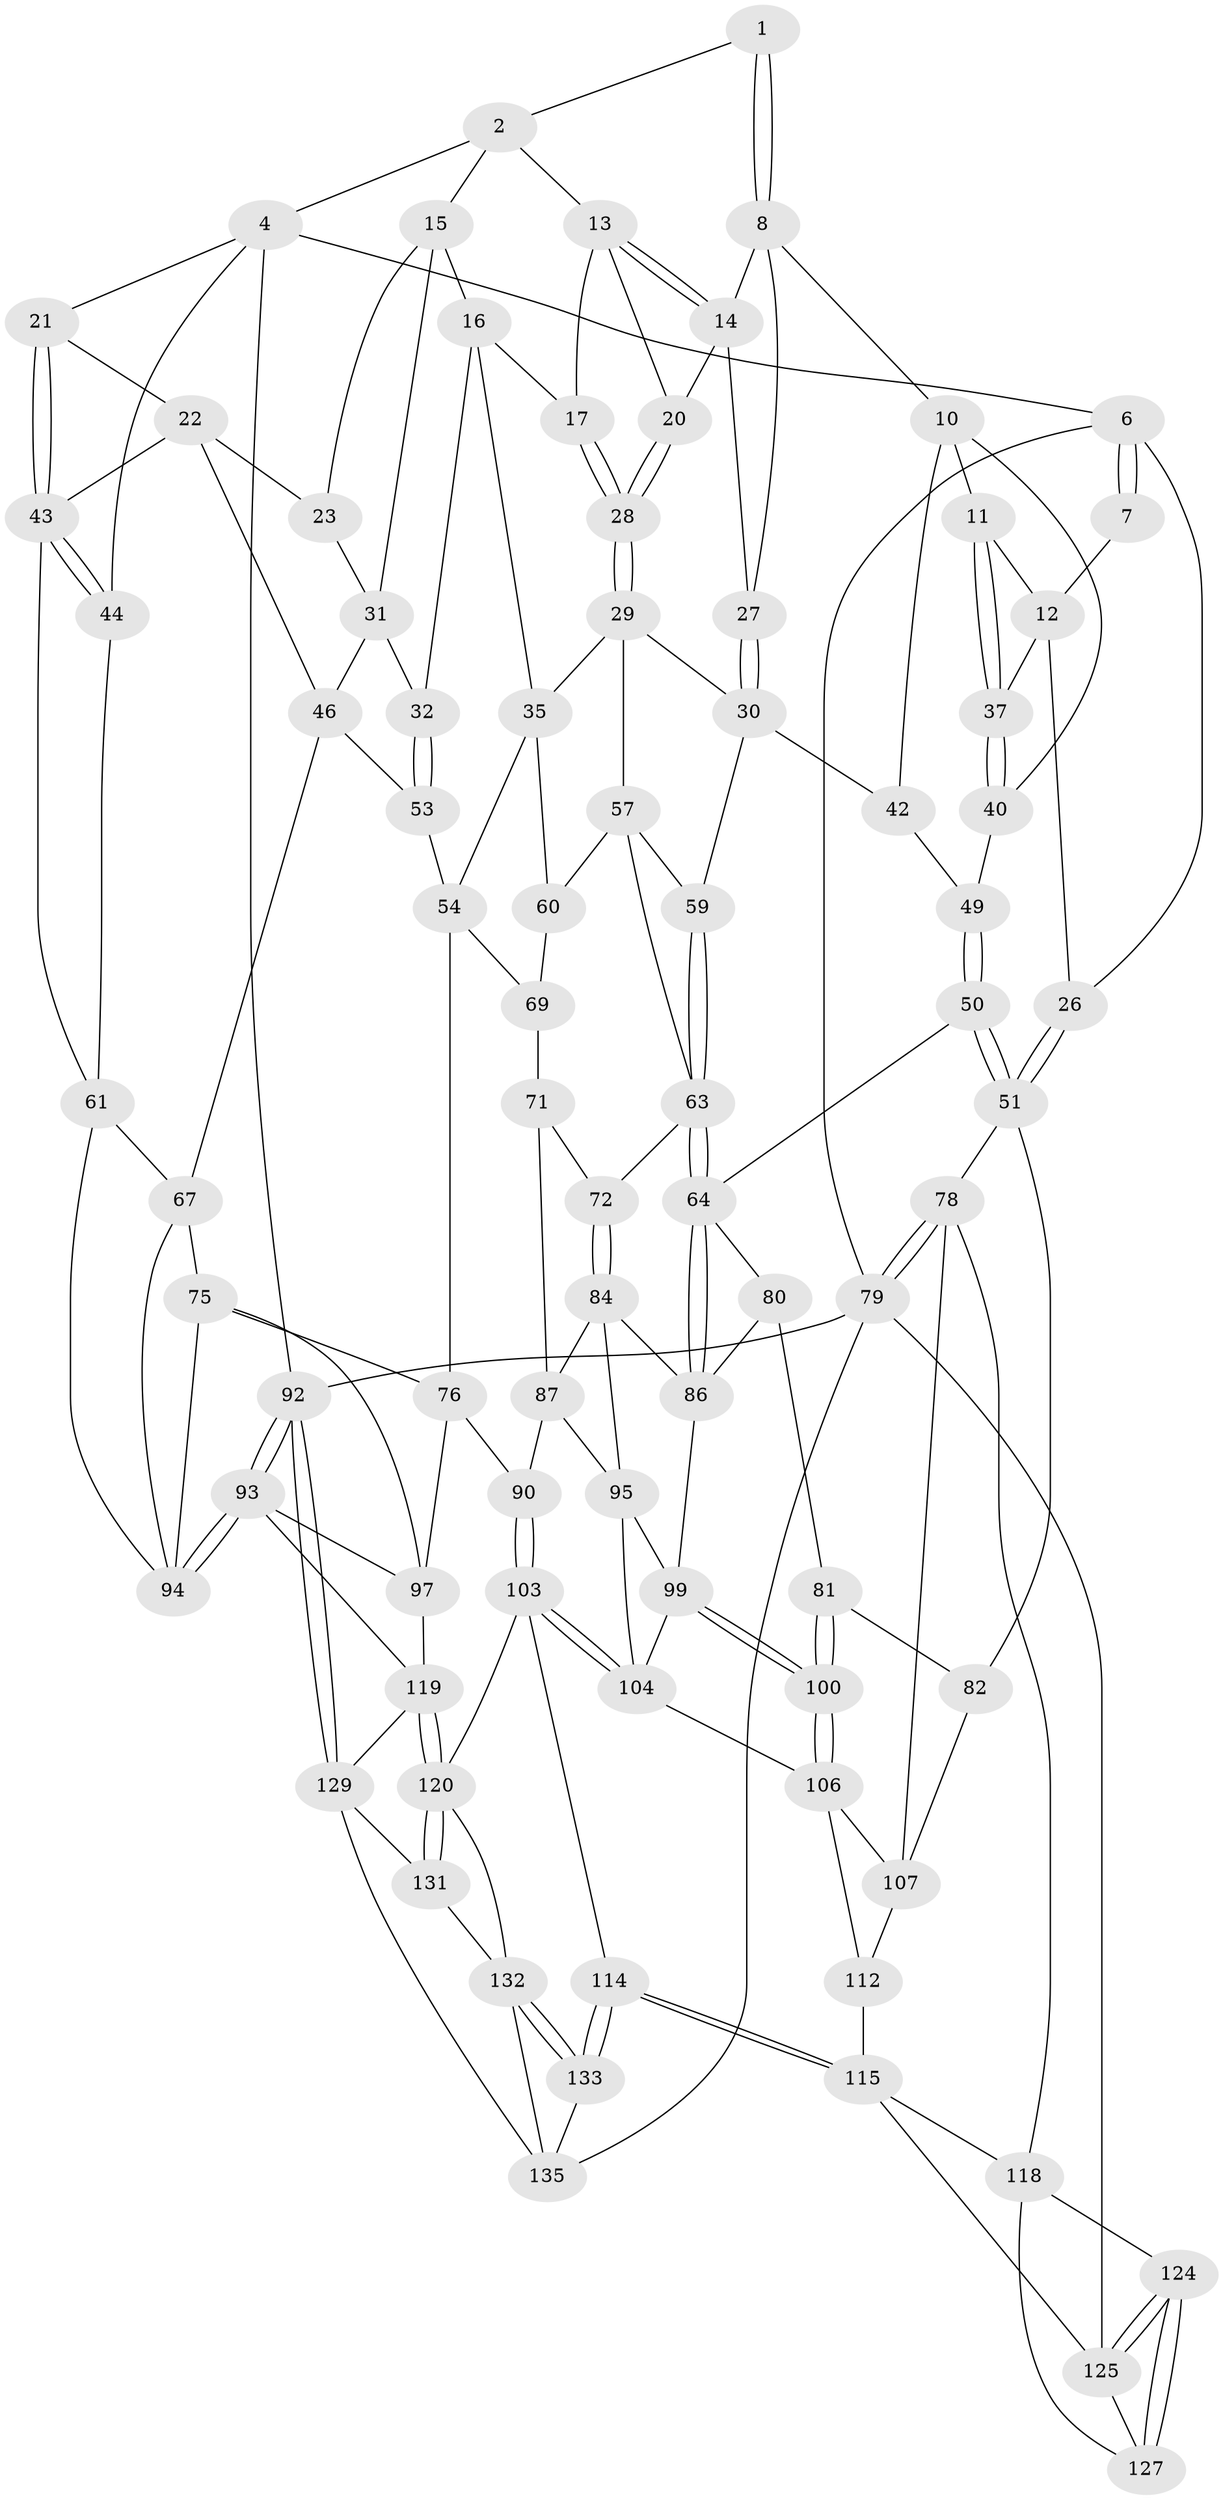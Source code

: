 // Generated by graph-tools (version 1.1) at 2025/24/03/03/25 07:24:34]
// undirected, 83 vertices, 184 edges
graph export_dot {
graph [start="1"]
  node [color=gray90,style=filled];
  1 [pos="+0.30552712525655146+0"];
  2 [pos="+0.4850297141582421+0",super="+3"];
  4 [pos="+0.7827047366180624+0",super="+5"];
  6 [pos="+0+0"];
  7 [pos="+0.13569768476396052+0"];
  8 [pos="+0.2816685247111538+0",super="+9"];
  10 [pos="+0.23811589940311242+0.07664147018903743",super="+39"];
  11 [pos="+0.23029298657053213+0.07751115739956206"];
  12 [pos="+0.15851199970513255+0.04317915781130441",super="+25"];
  13 [pos="+0.45612608956314166+0",super="+18"];
  14 [pos="+0.373536433752718+0.06622586464590809",super="+19"];
  15 [pos="+0.6101753391554731+0",super="+24"];
  16 [pos="+0.5052685963468735+0.0812005670572419",super="+33"];
  17 [pos="+0.47063202543143384+0.09741530467757088"];
  20 [pos="+0.4054155913854705+0.07525386687027773"];
  21 [pos="+0.8248448260377288+0.08612818121854661"];
  22 [pos="+0.8121047535241323+0.10314841886757577",super="+45"];
  23 [pos="+0.6724763808709759+0.037909457401855653"];
  26 [pos="+0+0"];
  27 [pos="+0.3564813848267097+0.17037768902964143"];
  28 [pos="+0.46975258106830314+0.09829774971966344"];
  29 [pos="+0.4522690655592444+0.1820536424424696",super="+36"];
  30 [pos="+0.3581203143688239+0.175517374280747",super="+41"];
  31 [pos="+0.6099335334158025+0.12787349991708843",super="+34"];
  32 [pos="+0.5788111715223295+0.16116447465820735"];
  35 [pos="+0.5153460233659825+0.21362276496760918",super="+55"];
  37 [pos="+0.15647947034455859+0.127040232116142",super="+38"];
  40 [pos="+0.21282986610602952+0.20408492730879021",super="+48"];
  42 [pos="+0.24764285902170605+0.26096890967096975"];
  43 [pos="+1+0.05901850424729195",super="+47"];
  44 [pos="+1+0"];
  46 [pos="+0.7739700682348427+0.24969185309754027",super="+52"];
  49 [pos="+0.11203003900324666+0.19053791849189577",super="+56"];
  50 [pos="+0+0.30708751398118156",super="+62"];
  51 [pos="+0+0.27785816043504696",super="+77"];
  53 [pos="+0.6996609389924197+0.310324290414061"];
  54 [pos="+0.6452833170125697+0.3229284842210058",super="+68"];
  57 [pos="+0.42394436173986016+0.3255512725544954",super="+58"];
  59 [pos="+0.3071756275567548+0.2951748652749292"];
  60 [pos="+0.5016913478107666+0.3447937657069146"];
  61 [pos="+1+0.28355800608689574",super="+66"];
  63 [pos="+0.26117364592126807+0.41894143114999977",super="+73"];
  64 [pos="+0.2527111887072766+0.43484159883560464",super="+65"];
  67 [pos="+0.821683176836124+0.41046955311852307",super="+74"];
  69 [pos="+0.5334830073097125+0.4344557098915483",super="+70"];
  71 [pos="+0.43430158714836925+0.4168826672627073",super="+83"];
  72 [pos="+0.40836684380147065+0.4135807211152776"];
  75 [pos="+0.637392009355709+0.4931405158597941",super="+96"];
  76 [pos="+0.5931184823398857+0.48355570610981896",super="+89"];
  78 [pos="+0+0.7225590872437515",super="+111"];
  79 [pos="+0+1",super="+126"];
  80 [pos="+0.10983176102036303+0.41540707697794205"];
  81 [pos="+0.08139177055675202+0.4947622019038666"];
  82 [pos="+0+0.5064151550936358"];
  84 [pos="+0.40812702575767873+0.4145162675013461",super="+85"];
  86 [pos="+0.25464558684675265+0.4425774792216894",super="+88"];
  87 [pos="+0.4808540818678885+0.49364861054012343",super="+91"];
  90 [pos="+0.4914955448064258+0.6613916344286779"];
  92 [pos="+1+1"];
  93 [pos="+1+1",super="+117"];
  94 [pos="+1+0.8008238184545249",super="+105"];
  95 [pos="+0.37276484010457583+0.4986314714659935",super="+101"];
  97 [pos="+0.7018721520360667+0.6666981603883669",super="+98"];
  99 [pos="+0.21619780057094923+0.5400588861548888",super="+102"];
  100 [pos="+0.13203966064300174+0.5695855466925043"];
  103 [pos="+0.40844711981263765+0.72148427327332",super="+113"];
  104 [pos="+0.3622457208700589+0.6977072963319788",super="+108"];
  106 [pos="+0.11075180175151272+0.6202331689631385",super="+109"];
  107 [pos="+0.09023674360771725+0.6400594291421924",super="+110"];
  112 [pos="+0.20284206184154246+0.7354842827035034"];
  114 [pos="+0.2356797748529446+0.890283456511311"];
  115 [pos="+0.2127839728292111+0.8756347988323527",super="+116"];
  118 [pos="+0.016309452265066637+0.727706597951936",super="+123"];
  119 [pos="+0.6048528619092184+0.8685002880876596",super="+122"];
  120 [pos="+0.4667137400882861+0.8879568728616392",super="+121"];
  124 [pos="+0+0.9633884485612029"];
  125 [pos="+0+1",super="+128"];
  127 [pos="+0.11748040014858817+0.8736572218117206"];
  129 [pos="+0.7971674035204976+1",super="+130"];
  131 [pos="+0.5151663274053697+1"];
  132 [pos="+0.4263306803368279+0.9109714745984722",super="+134"];
  133 [pos="+0.26579954949341744+1"];
  135 [pos="+0.30981874430220047+1",super="+136"];
  1 -- 2;
  1 -- 8;
  1 -- 8;
  2 -- 13;
  2 -- 4;
  2 -- 15;
  4 -- 21;
  4 -- 92;
  4 -- 44;
  4 -- 6;
  6 -- 7;
  6 -- 7;
  6 -- 26;
  6 -- 79;
  7 -- 12;
  8 -- 14;
  8 -- 10;
  8 -- 27;
  10 -- 11;
  10 -- 40;
  10 -- 42;
  11 -- 12;
  11 -- 37;
  11 -- 37;
  12 -- 26;
  12 -- 37;
  13 -- 14;
  13 -- 14;
  13 -- 17;
  13 -- 20;
  14 -- 27;
  14 -- 20;
  15 -- 16;
  15 -- 23;
  15 -- 31;
  16 -- 17;
  16 -- 32;
  16 -- 35;
  17 -- 28;
  17 -- 28;
  20 -- 28;
  20 -- 28;
  21 -- 22;
  21 -- 43;
  21 -- 43;
  22 -- 23;
  22 -- 46;
  22 -- 43;
  23 -- 31;
  26 -- 51;
  26 -- 51;
  27 -- 30;
  27 -- 30;
  28 -- 29;
  28 -- 29;
  29 -- 30;
  29 -- 57;
  29 -- 35;
  30 -- 42;
  30 -- 59;
  31 -- 32;
  31 -- 46;
  32 -- 53;
  32 -- 53;
  35 -- 60;
  35 -- 54;
  37 -- 40 [weight=2];
  37 -- 40;
  40 -- 49;
  42 -- 49;
  43 -- 44;
  43 -- 44;
  43 -- 61;
  44 -- 61;
  46 -- 67;
  46 -- 53;
  49 -- 50 [weight=2];
  49 -- 50;
  50 -- 51;
  50 -- 51;
  50 -- 64;
  51 -- 82;
  51 -- 78;
  53 -- 54;
  54 -- 76;
  54 -- 69;
  57 -- 60;
  57 -- 59;
  57 -- 63;
  59 -- 63;
  59 -- 63;
  60 -- 69;
  61 -- 67;
  61 -- 94;
  63 -- 64;
  63 -- 64;
  63 -- 72;
  64 -- 86;
  64 -- 86;
  64 -- 80;
  67 -- 75;
  67 -- 94;
  69 -- 71 [weight=2];
  71 -- 72;
  71 -- 87;
  72 -- 84;
  72 -- 84;
  75 -- 76;
  75 -- 97;
  75 -- 94;
  76 -- 90;
  76 -- 97;
  78 -- 79;
  78 -- 79;
  78 -- 118;
  78 -- 107;
  79 -- 92;
  79 -- 135;
  79 -- 125;
  80 -- 81;
  80 -- 86;
  81 -- 82;
  81 -- 100;
  81 -- 100;
  82 -- 107;
  84 -- 87;
  84 -- 86;
  84 -- 95;
  86 -- 99;
  87 -- 90;
  87 -- 95;
  90 -- 103;
  90 -- 103;
  92 -- 93;
  92 -- 93;
  92 -- 129;
  92 -- 129;
  93 -- 94;
  93 -- 94;
  93 -- 97;
  93 -- 119;
  95 -- 104;
  95 -- 99;
  97 -- 119;
  99 -- 100;
  99 -- 100;
  99 -- 104;
  100 -- 106;
  100 -- 106;
  103 -- 104;
  103 -- 104;
  103 -- 114;
  103 -- 120;
  104 -- 106;
  106 -- 107;
  106 -- 112;
  107 -- 112;
  112 -- 115;
  114 -- 115;
  114 -- 115;
  114 -- 133;
  114 -- 133;
  115 -- 118;
  115 -- 125;
  118 -- 124;
  118 -- 127;
  119 -- 120;
  119 -- 120;
  119 -- 129;
  120 -- 131;
  120 -- 131;
  120 -- 132;
  124 -- 125;
  124 -- 125;
  124 -- 127;
  124 -- 127;
  125 -- 127;
  129 -- 131;
  129 -- 135;
  131 -- 132;
  132 -- 133;
  132 -- 133;
  132 -- 135;
  133 -- 135;
}
